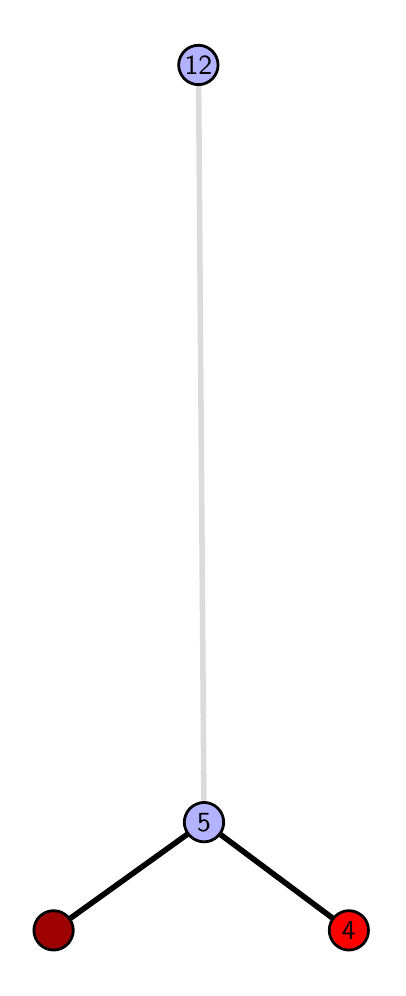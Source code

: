 \begingroup%
\makeatletter%
\begin{pgfpicture}%
\pgfpathrectangle{\pgfpointorigin}{\pgfqpoint{1.75in}{4.7in}}%
\pgfusepath{use as bounding box, clip}%
\begin{pgfscope}%
\pgfsetbuttcap%
\pgfsetmiterjoin%
\definecolor{currentfill}{rgb}{1.0,1.0,1.0}%
\pgfsetfillcolor{currentfill}%
\pgfsetlinewidth{0.0pt}%
\definecolor{currentstroke}{rgb}{1.0,1.0,1.0}%
\pgfsetstrokecolor{currentstroke}%
\pgfsetdash{}{0pt}%
\pgfpathmoveto{\pgfqpoint{0.0in}{0.0in}}%
\pgfpathlineto{\pgfqpoint{1.75in}{0.0in}}%
\pgfpathlineto{\pgfqpoint{1.75in}{4.7in}}%
\pgfpathlineto{\pgfqpoint{0.0in}{4.7in}}%
\pgfpathlineto{\pgfqpoint{0.0in}{0.0in}}%
\pgfpathclose%
\pgfusepath{fill}%
\end{pgfscope}%
\begin{pgfscope}%
\pgfsetbuttcap%
\pgfsetmiterjoin%
\definecolor{currentfill}{rgb}{1.0,1.0,1.0}%
\pgfsetfillcolor{currentfill}%
\pgfsetlinewidth{0.0pt}%
\definecolor{currentstroke}{rgb}{0.0,0.0,0.0}%
\pgfsetstrokecolor{currentstroke}%
\pgfsetstrokeopacity{0.0}%
\pgfsetdash{}{0pt}%
\pgfpathmoveto{\pgfqpoint{0.1in}{0.1in}}%
\pgfpathlineto{\pgfqpoint{1.636in}{0.1in}}%
\pgfpathlineto{\pgfqpoint{1.636in}{4.6in}}%
\pgfpathlineto{\pgfqpoint{0.1in}{4.6in}}%
\pgfpathlineto{\pgfqpoint{0.1in}{0.1in}}%
\pgfpathclose%
\pgfusepath{fill}%
\end{pgfscope}%
\begin{pgfscope}%
\pgfpathrectangle{\pgfqpoint{0.1in}{0.1in}}{\pgfqpoint{1.536in}{4.5in}}%
\pgfusepath{clip}%
\pgfsetrectcap%
\pgfsetroundjoin%
\pgfsetlinewidth{2.007pt}%
\definecolor{currentstroke}{rgb}{0.0,0.0,0.0}%
\pgfsetstrokecolor{currentstroke}%
\pgfsetdash{}{0pt}%
\pgfpathmoveto{\pgfqpoint{1.606in}{0.187in}}%
\pgfpathlineto{\pgfqpoint{0.882in}{0.727in}}%
\pgfusepath{stroke}%
\end{pgfscope}%
\begin{pgfscope}%
\pgfpathrectangle{\pgfqpoint{0.1in}{0.1in}}{\pgfqpoint{1.536in}{4.5in}}%
\pgfusepath{clip}%
\pgfsetrectcap%
\pgfsetroundjoin%
\pgfsetlinewidth{2.007pt}%
\definecolor{currentstroke}{rgb}{0.0,0.0,0.0}%
\pgfsetstrokecolor{currentstroke}%
\pgfsetdash{}{0pt}%
\pgfpathmoveto{\pgfqpoint{0.13in}{0.187in}}%
\pgfpathlineto{\pgfqpoint{0.882in}{0.727in}}%
\pgfusepath{stroke}%
\end{pgfscope}%
\begin{pgfscope}%
\pgfpathrectangle{\pgfqpoint{0.1in}{0.1in}}{\pgfqpoint{1.536in}{4.5in}}%
\pgfusepath{clip}%
\pgfsetrectcap%
\pgfsetroundjoin%
\pgfsetlinewidth{2.007pt}%
\definecolor{currentstroke}{rgb}{0.857,0.857,0.857}%
\pgfsetstrokecolor{currentstroke}%
\pgfsetdash{}{0pt}%
\pgfpathmoveto{\pgfqpoint{0.882in}{0.727in}}%
\pgfpathlineto{\pgfqpoint{0.854in}{4.513in}}%
\pgfusepath{stroke}%
\end{pgfscope}%
\begin{pgfscope}%
\pgfsetbuttcap%
\pgfsetroundjoin%
\definecolor{currentfill}{rgb}{0.7,0.7,1.0}%
\pgfsetfillcolor{currentfill}%
\pgfsetlinewidth{1.004pt}%
\definecolor{currentstroke}{rgb}{0.0,0.0,0.0}%
\pgfsetstrokecolor{currentstroke}%
\pgfsetdash{}{0pt}%
\pgfpathmoveto{\pgfqpoint{0.882in}{0.629in}}%
\pgfpathcurveto{\pgfqpoint{0.908in}{0.629in}}{\pgfqpoint{0.933in}{0.64in}}{\pgfqpoint{0.951in}{0.658in}}%
\pgfpathcurveto{\pgfqpoint{0.97in}{0.676in}}{\pgfqpoint{0.98in}{0.701in}}{\pgfqpoint{0.98in}{0.727in}}%
\pgfpathcurveto{\pgfqpoint{0.98in}{0.753in}}{\pgfqpoint{0.97in}{0.778in}}{\pgfqpoint{0.951in}{0.797in}}%
\pgfpathcurveto{\pgfqpoint{0.933in}{0.815in}}{\pgfqpoint{0.908in}{0.826in}}{\pgfqpoint{0.882in}{0.826in}}%
\pgfpathcurveto{\pgfqpoint{0.856in}{0.826in}}{\pgfqpoint{0.831in}{0.815in}}{\pgfqpoint{0.812in}{0.797in}}%
\pgfpathcurveto{\pgfqpoint{0.794in}{0.778in}}{\pgfqpoint{0.783in}{0.753in}}{\pgfqpoint{0.783in}{0.727in}}%
\pgfpathcurveto{\pgfqpoint{0.783in}{0.701in}}{\pgfqpoint{0.794in}{0.676in}}{\pgfqpoint{0.812in}{0.658in}}%
\pgfpathcurveto{\pgfqpoint{0.831in}{0.64in}}{\pgfqpoint{0.856in}{0.629in}}{\pgfqpoint{0.882in}{0.629in}}%
\pgfpathlineto{\pgfqpoint{0.882in}{0.629in}}%
\pgfpathclose%
\pgfusepath{stroke,fill}%
\end{pgfscope}%
\begin{pgfscope}%
\pgfsetbuttcap%
\pgfsetroundjoin%
\definecolor{currentfill}{rgb}{0.7,0.7,1.0}%
\pgfsetfillcolor{currentfill}%
\pgfsetlinewidth{1.004pt}%
\definecolor{currentstroke}{rgb}{0.0,0.0,0.0}%
\pgfsetstrokecolor{currentstroke}%
\pgfsetdash{}{0pt}%
\pgfpathmoveto{\pgfqpoint{0.854in}{4.415in}}%
\pgfpathcurveto{\pgfqpoint{0.88in}{4.415in}}{\pgfqpoint{0.905in}{4.426in}}{\pgfqpoint{0.923in}{4.444in}}%
\pgfpathcurveto{\pgfqpoint{0.941in}{4.462in}}{\pgfqpoint{0.952in}{4.487in}}{\pgfqpoint{0.952in}{4.513in}}%
\pgfpathcurveto{\pgfqpoint{0.952in}{4.54in}}{\pgfqpoint{0.941in}{4.564in}}{\pgfqpoint{0.923in}{4.583in}}%
\pgfpathcurveto{\pgfqpoint{0.905in}{4.601in}}{\pgfqpoint{0.88in}{4.612in}}{\pgfqpoint{0.854in}{4.612in}}%
\pgfpathcurveto{\pgfqpoint{0.827in}{4.612in}}{\pgfqpoint{0.802in}{4.601in}}{\pgfqpoint{0.784in}{4.583in}}%
\pgfpathcurveto{\pgfqpoint{0.766in}{4.564in}}{\pgfqpoint{0.755in}{4.54in}}{\pgfqpoint{0.755in}{4.513in}}%
\pgfpathcurveto{\pgfqpoint{0.755in}{4.487in}}{\pgfqpoint{0.766in}{4.462in}}{\pgfqpoint{0.784in}{4.444in}}%
\pgfpathcurveto{\pgfqpoint{0.802in}{4.426in}}{\pgfqpoint{0.827in}{4.415in}}{\pgfqpoint{0.854in}{4.415in}}%
\pgfpathlineto{\pgfqpoint{0.854in}{4.415in}}%
\pgfpathclose%
\pgfusepath{stroke,fill}%
\end{pgfscope}%
\begin{pgfscope}%
\pgfsetbuttcap%
\pgfsetroundjoin%
\definecolor{currentfill}{rgb}{0.614,0.0,0.0}%
\pgfsetfillcolor{currentfill}%
\pgfsetlinewidth{1.004pt}%
\definecolor{currentstroke}{rgb}{0.0,0.0,0.0}%
\pgfsetstrokecolor{currentstroke}%
\pgfsetdash{}{0pt}%
\pgfpathmoveto{\pgfqpoint{0.13in}{0.088in}}%
\pgfpathcurveto{\pgfqpoint{0.156in}{0.088in}}{\pgfqpoint{0.181in}{0.099in}}{\pgfqpoint{0.199in}{0.117in}}%
\pgfpathcurveto{\pgfqpoint{0.217in}{0.136in}}{\pgfqpoint{0.228in}{0.16in}}{\pgfqpoint{0.228in}{0.187in}}%
\pgfpathcurveto{\pgfqpoint{0.228in}{0.213in}}{\pgfqpoint{0.217in}{0.238in}}{\pgfqpoint{0.199in}{0.256in}}%
\pgfpathcurveto{\pgfqpoint{0.181in}{0.274in}}{\pgfqpoint{0.156in}{0.285in}}{\pgfqpoint{0.13in}{0.285in}}%
\pgfpathcurveto{\pgfqpoint{0.103in}{0.285in}}{\pgfqpoint{0.079in}{0.274in}}{\pgfqpoint{0.06in}{0.256in}}%
\pgfpathcurveto{\pgfqpoint{0.042in}{0.238in}}{\pgfqpoint{0.031in}{0.213in}}{\pgfqpoint{0.031in}{0.187in}}%
\pgfpathcurveto{\pgfqpoint{0.031in}{0.16in}}{\pgfqpoint{0.042in}{0.136in}}{\pgfqpoint{0.06in}{0.117in}}%
\pgfpathcurveto{\pgfqpoint{0.079in}{0.099in}}{\pgfqpoint{0.103in}{0.088in}}{\pgfqpoint{0.13in}{0.088in}}%
\pgfpathlineto{\pgfqpoint{0.13in}{0.088in}}%
\pgfpathclose%
\pgfusepath{stroke,fill}%
\end{pgfscope}%
\begin{pgfscope}%
\pgfsetbuttcap%
\pgfsetroundjoin%
\definecolor{currentfill}{rgb}{1.0,0.0,0.0}%
\pgfsetfillcolor{currentfill}%
\pgfsetlinewidth{1.004pt}%
\definecolor{currentstroke}{rgb}{0.0,0.0,0.0}%
\pgfsetstrokecolor{currentstroke}%
\pgfsetdash{}{0pt}%
\pgfpathmoveto{\pgfqpoint{1.606in}{0.088in}}%
\pgfpathcurveto{\pgfqpoint{1.632in}{0.088in}}{\pgfqpoint{1.657in}{0.099in}}{\pgfqpoint{1.676in}{0.117in}}%
\pgfpathcurveto{\pgfqpoint{1.694in}{0.136in}}{\pgfqpoint{1.704in}{0.16in}}{\pgfqpoint{1.704in}{0.187in}}%
\pgfpathcurveto{\pgfqpoint{1.704in}{0.213in}}{\pgfqpoint{1.694in}{0.238in}}{\pgfqpoint{1.676in}{0.256in}}%
\pgfpathcurveto{\pgfqpoint{1.657in}{0.274in}}{\pgfqpoint{1.632in}{0.285in}}{\pgfqpoint{1.606in}{0.285in}}%
\pgfpathcurveto{\pgfqpoint{1.58in}{0.285in}}{\pgfqpoint{1.555in}{0.274in}}{\pgfqpoint{1.537in}{0.256in}}%
\pgfpathcurveto{\pgfqpoint{1.518in}{0.238in}}{\pgfqpoint{1.508in}{0.213in}}{\pgfqpoint{1.508in}{0.187in}}%
\pgfpathcurveto{\pgfqpoint{1.508in}{0.16in}}{\pgfqpoint{1.518in}{0.136in}}{\pgfqpoint{1.537in}{0.117in}}%
\pgfpathcurveto{\pgfqpoint{1.555in}{0.099in}}{\pgfqpoint{1.58in}{0.088in}}{\pgfqpoint{1.606in}{0.088in}}%
\pgfpathlineto{\pgfqpoint{1.606in}{0.088in}}%
\pgfpathclose%
\pgfusepath{stroke,fill}%
\end{pgfscope}%
\begin{pgfscope}%
\definecolor{textcolor}{rgb}{0.0,0.0,0.0}%
\pgfsetstrokecolor{textcolor}%
\pgfsetfillcolor{textcolor}%
\pgftext[x=1.606in,y=0.187in,,]{\color{textcolor}\sffamily\fontsize{10.0}{12.0}\selectfont 4}%
\end{pgfscope}%
\begin{pgfscope}%
\definecolor{textcolor}{rgb}{0.0,0.0,0.0}%
\pgfsetstrokecolor{textcolor}%
\pgfsetfillcolor{textcolor}%
\pgftext[x=0.882in,y=0.727in,,]{\color{textcolor}\sffamily\fontsize{10.0}{12.0}\selectfont 5}%
\end{pgfscope}%
\begin{pgfscope}%
\definecolor{textcolor}{rgb}{0.0,0.0,0.0}%
\pgfsetstrokecolor{textcolor}%
\pgfsetfillcolor{textcolor}%
\pgftext[x=0.854in,y=4.513in,,]{\color{textcolor}\sffamily\fontsize{10.0}{12.0}\selectfont 12}%
\end{pgfscope}%
\end{pgfpicture}%
\makeatother%
\endgroup%
